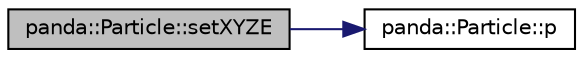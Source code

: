 digraph G
{
  edge [fontname="Helvetica",fontsize="10",labelfontname="Helvetica",labelfontsize="10"];
  node [fontname="Helvetica",fontsize="10",shape=record];
  rankdir=LR;
  Node1 [label="panda::Particle::setXYZE",height=0.2,width=0.4,color="black", fillcolor="grey75", style="filled" fontcolor="black"];
  Node1 -> Node2 [color="midnightblue",fontsize="10",style="solid"];
  Node2 [label="panda::Particle::p",height=0.2,width=0.4,color="black", fillcolor="white", style="filled",URL="$classpanda_1_1Particle.html#a581eab76794352c5908ef3e8e6d36a95"];
}
